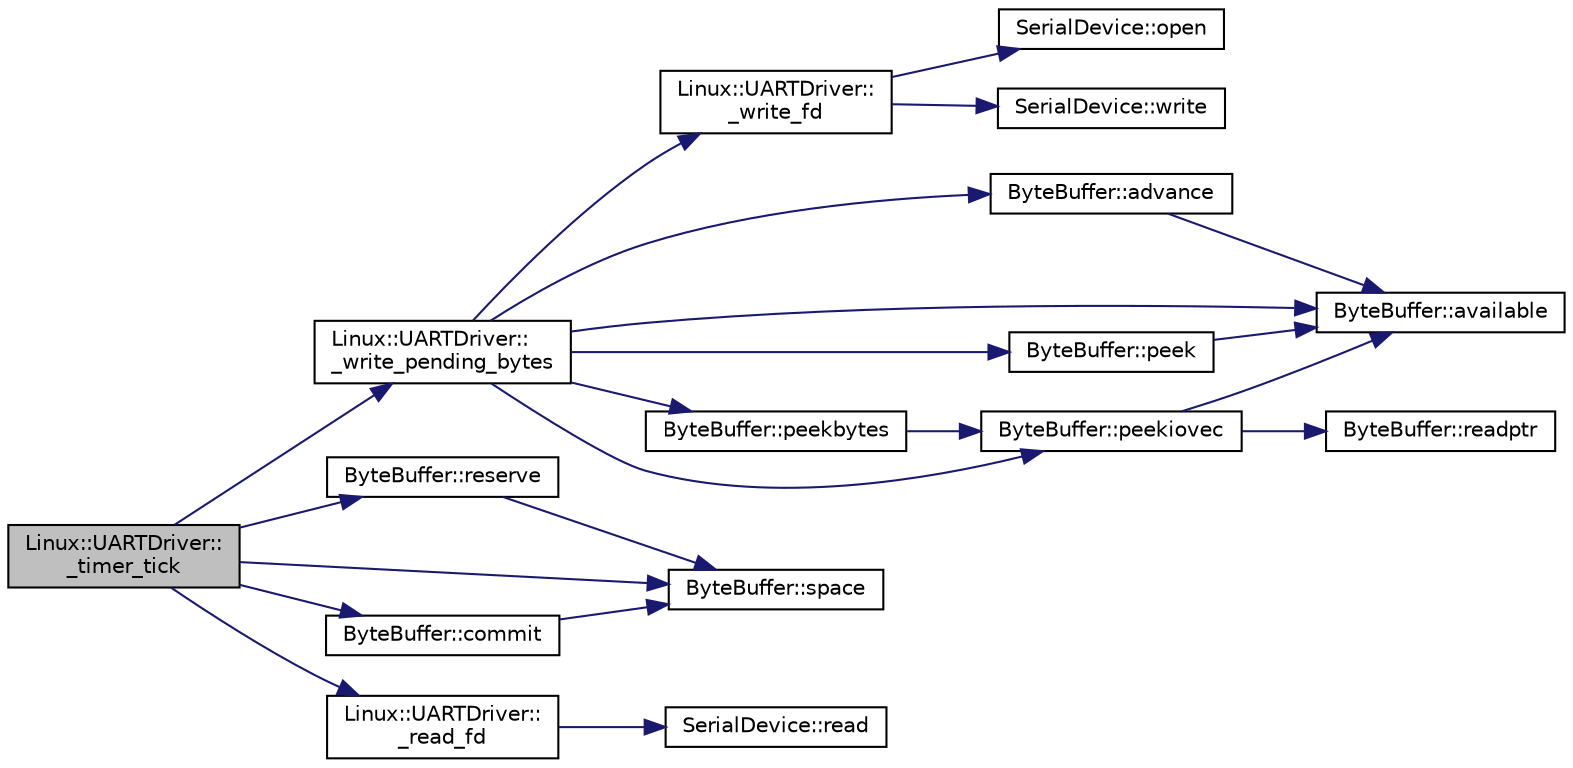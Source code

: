 digraph "Linux::UARTDriver::_timer_tick"
{
 // INTERACTIVE_SVG=YES
  edge [fontname="Helvetica",fontsize="10",labelfontname="Helvetica",labelfontsize="10"];
  node [fontname="Helvetica",fontsize="10",shape=record];
  rankdir="LR";
  Node1 [label="Linux::UARTDriver::\l_timer_tick",height=0.2,width=0.4,color="black", fillcolor="grey75", style="filled", fontcolor="black"];
  Node1 -> Node2 [color="midnightblue",fontsize="10",style="solid",fontname="Helvetica"];
  Node2 [label="Linux::UARTDriver::\l_write_pending_bytes",height=0.2,width=0.4,color="black", fillcolor="white", style="filled",URL="$classLinux_1_1UARTDriver.html#a9d1e3a24e3ad028cad337132cf3a3f7f"];
  Node2 -> Node3 [color="midnightblue",fontsize="10",style="solid",fontname="Helvetica"];
  Node3 [label="ByteBuffer::available",height=0.2,width=0.4,color="black", fillcolor="white", style="filled",URL="$classByteBuffer.html#aacbc04305e267a33a431f8736f8d0d5d"];
  Node2 -> Node4 [color="midnightblue",fontsize="10",style="solid",fontname="Helvetica"];
  Node4 [label="ByteBuffer::peek",height=0.2,width=0.4,color="black", fillcolor="white", style="filled",URL="$classByteBuffer.html#afe100bddde679bb1130338073ec5a9a9"];
  Node4 -> Node3 [color="midnightblue",fontsize="10",style="solid",fontname="Helvetica"];
  Node2 -> Node5 [color="midnightblue",fontsize="10",style="solid",fontname="Helvetica"];
  Node5 [label="ByteBuffer::peekbytes",height=0.2,width=0.4,color="black", fillcolor="white", style="filled",URL="$classByteBuffer.html#af34d398a28a23bf19cad598487eeb54d"];
  Node5 -> Node6 [color="midnightblue",fontsize="10",style="solid",fontname="Helvetica"];
  Node6 [label="ByteBuffer::peekiovec",height=0.2,width=0.4,color="black", fillcolor="white", style="filled",URL="$classByteBuffer.html#a413289b6d4cc7f9550b9c75dc7e886d5"];
  Node6 -> Node3 [color="midnightblue",fontsize="10",style="solid",fontname="Helvetica"];
  Node6 -> Node7 [color="midnightblue",fontsize="10",style="solid",fontname="Helvetica"];
  Node7 [label="ByteBuffer::readptr",height=0.2,width=0.4,color="black", fillcolor="white", style="filled",URL="$classByteBuffer.html#ac8877785d9931ae293a216b46951b4a1"];
  Node2 -> Node8 [color="midnightblue",fontsize="10",style="solid",fontname="Helvetica"];
  Node8 [label="Linux::UARTDriver::\l_write_fd",height=0.2,width=0.4,color="black", fillcolor="white", style="filled",URL="$classLinux_1_1UARTDriver.html#a6c5b8c25e9154e44794622411eda0bd4"];
  Node8 -> Node9 [color="midnightblue",fontsize="10",style="solid",fontname="Helvetica"];
  Node9 [label="SerialDevice::open",height=0.2,width=0.4,color="black", fillcolor="white", style="filled",URL="$classSerialDevice.html#aaad60303d5def2e5abf4b9988e74ff2d"];
  Node8 -> Node10 [color="midnightblue",fontsize="10",style="solid",fontname="Helvetica"];
  Node10 [label="SerialDevice::write",height=0.2,width=0.4,color="black", fillcolor="white", style="filled",URL="$classSerialDevice.html#a93c12dd5e93213bb98b83924a07ed040"];
  Node2 -> Node11 [color="midnightblue",fontsize="10",style="solid",fontname="Helvetica"];
  Node11 [label="ByteBuffer::advance",height=0.2,width=0.4,color="black", fillcolor="white", style="filled",URL="$classByteBuffer.html#a876a74665a4f4358cf2a57941543d0d6"];
  Node11 -> Node3 [color="midnightblue",fontsize="10",style="solid",fontname="Helvetica"];
  Node2 -> Node6 [color="midnightblue",fontsize="10",style="solid",fontname="Helvetica"];
  Node1 -> Node12 [color="midnightblue",fontsize="10",style="solid",fontname="Helvetica"];
  Node12 [label="ByteBuffer::reserve",height=0.2,width=0.4,color="black", fillcolor="white", style="filled",URL="$classByteBuffer.html#ad5f9e7af638987efeadb7b4bb9c0ae28"];
  Node12 -> Node13 [color="midnightblue",fontsize="10",style="solid",fontname="Helvetica"];
  Node13 [label="ByteBuffer::space",height=0.2,width=0.4,color="black", fillcolor="white", style="filled",URL="$classByteBuffer.html#a3b74f00bbdcb833f98ed59facfa41478"];
  Node1 -> Node13 [color="midnightblue",fontsize="10",style="solid",fontname="Helvetica"];
  Node1 -> Node14 [color="midnightblue",fontsize="10",style="solid",fontname="Helvetica"];
  Node14 [label="Linux::UARTDriver::\l_read_fd",height=0.2,width=0.4,color="black", fillcolor="white", style="filled",URL="$classLinux_1_1UARTDriver.html#a06fc9c8a1e15a9a2e8c24e591678f375"];
  Node14 -> Node15 [color="midnightblue",fontsize="10",style="solid",fontname="Helvetica"];
  Node15 [label="SerialDevice::read",height=0.2,width=0.4,color="black", fillcolor="white", style="filled",URL="$classSerialDevice.html#ab9d80891c101e2dd0ab0ce378a4e4982"];
  Node1 -> Node16 [color="midnightblue",fontsize="10",style="solid",fontname="Helvetica"];
  Node16 [label="ByteBuffer::commit",height=0.2,width=0.4,color="black", fillcolor="white", style="filled",URL="$classByteBuffer.html#a866914509694b8f71af1280ad2eba222"];
  Node16 -> Node13 [color="midnightblue",fontsize="10",style="solid",fontname="Helvetica"];
}
